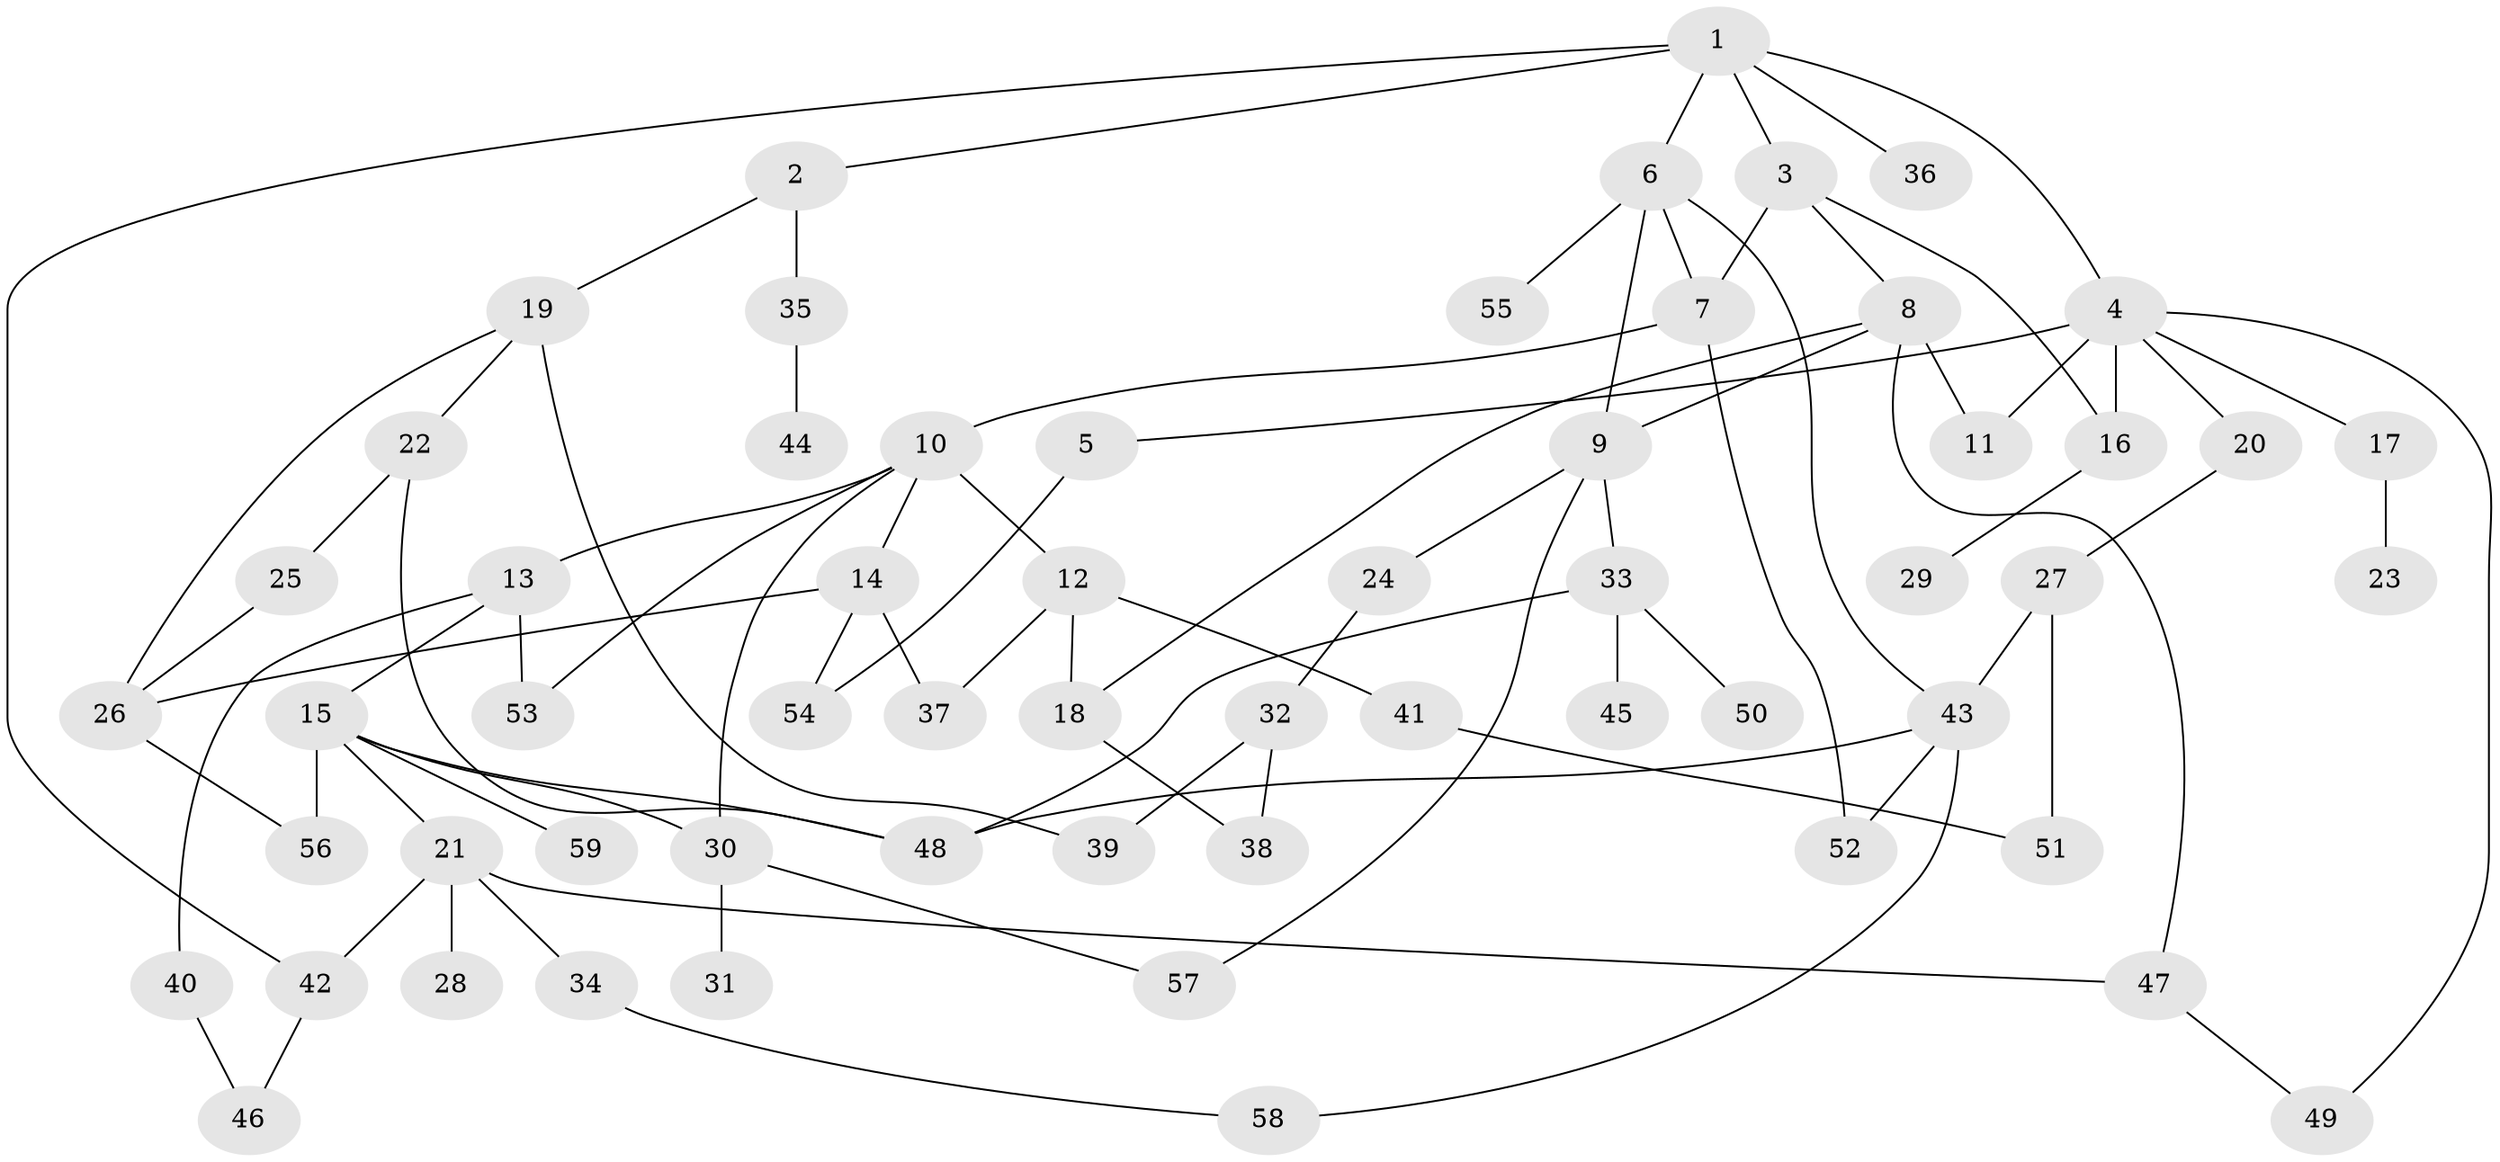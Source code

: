 // Generated by graph-tools (version 1.1) at 2025/49/03/09/25 03:49:15]
// undirected, 59 vertices, 84 edges
graph export_dot {
graph [start="1"]
  node [color=gray90,style=filled];
  1;
  2;
  3;
  4;
  5;
  6;
  7;
  8;
  9;
  10;
  11;
  12;
  13;
  14;
  15;
  16;
  17;
  18;
  19;
  20;
  21;
  22;
  23;
  24;
  25;
  26;
  27;
  28;
  29;
  30;
  31;
  32;
  33;
  34;
  35;
  36;
  37;
  38;
  39;
  40;
  41;
  42;
  43;
  44;
  45;
  46;
  47;
  48;
  49;
  50;
  51;
  52;
  53;
  54;
  55;
  56;
  57;
  58;
  59;
  1 -- 2;
  1 -- 3;
  1 -- 4;
  1 -- 6;
  1 -- 36;
  1 -- 42;
  2 -- 19;
  2 -- 35;
  3 -- 7;
  3 -- 8;
  3 -- 16;
  4 -- 5;
  4 -- 11;
  4 -- 16;
  4 -- 17;
  4 -- 20;
  4 -- 49;
  5 -- 54;
  6 -- 43;
  6 -- 55;
  6 -- 7;
  6 -- 9;
  7 -- 10;
  7 -- 52;
  8 -- 9;
  8 -- 18;
  8 -- 47;
  8 -- 11;
  9 -- 24;
  9 -- 33;
  9 -- 57;
  10 -- 12;
  10 -- 13;
  10 -- 14;
  10 -- 30;
  10 -- 53;
  12 -- 41;
  12 -- 18;
  12 -- 37;
  13 -- 15;
  13 -- 40;
  13 -- 53;
  14 -- 26;
  14 -- 37;
  14 -- 54;
  15 -- 21;
  15 -- 56;
  15 -- 59;
  15 -- 48;
  15 -- 30;
  16 -- 29;
  17 -- 23;
  18 -- 38;
  19 -- 22;
  19 -- 26;
  19 -- 39;
  20 -- 27;
  21 -- 28;
  21 -- 34;
  21 -- 42;
  21 -- 47;
  22 -- 25;
  22 -- 48;
  24 -- 32;
  25 -- 26;
  26 -- 56;
  27 -- 51;
  27 -- 43;
  30 -- 31;
  30 -- 57;
  32 -- 38;
  32 -- 39;
  33 -- 45;
  33 -- 50;
  33 -- 48;
  34 -- 58;
  35 -- 44;
  40 -- 46;
  41 -- 51;
  42 -- 46;
  43 -- 48;
  43 -- 58;
  43 -- 52;
  47 -- 49;
}
